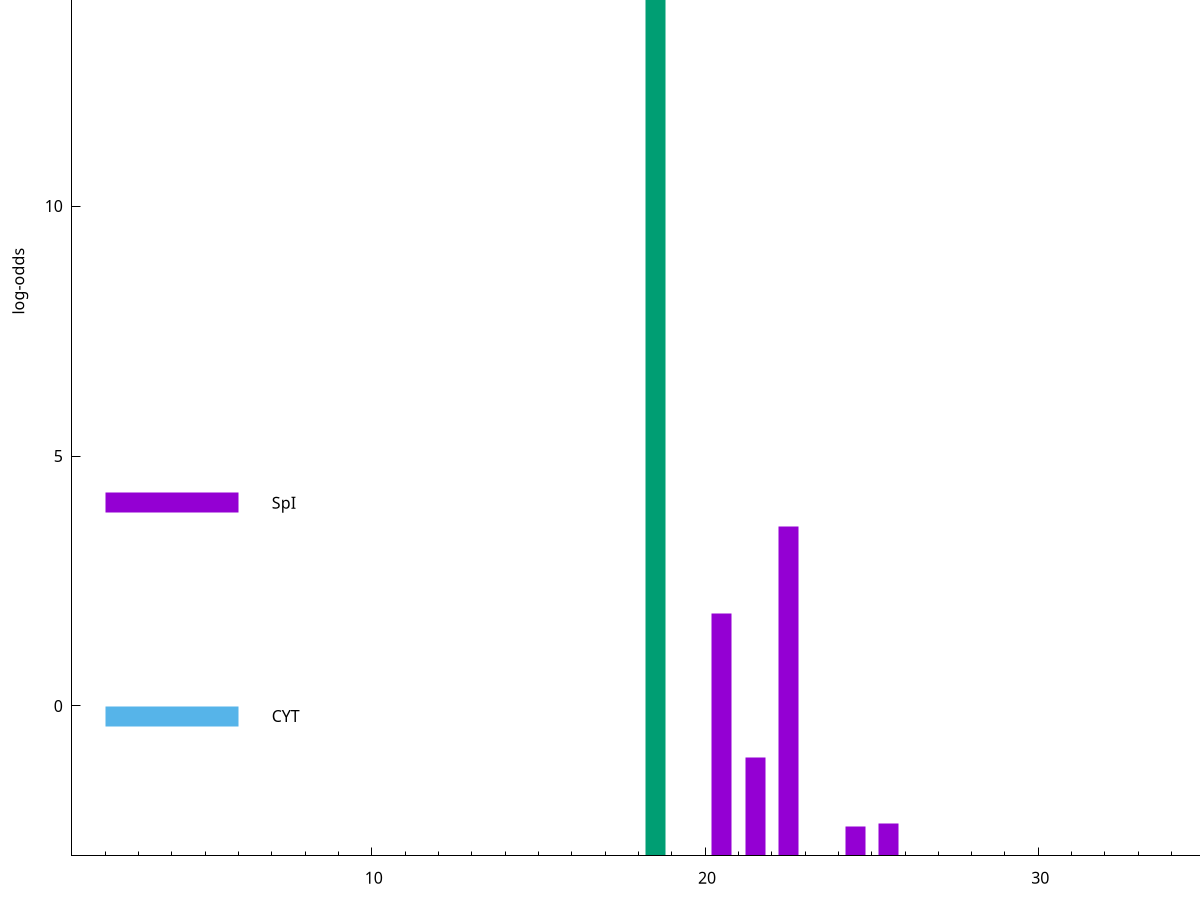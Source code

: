 set title "LipoP predictions for SRR4017833.gff"
set size 2., 1.4
set xrange [1:70] 
set mxtics 10
set yrange [-3:20]
set y2range [0:23]
set ylabel "log-odds"
set term postscript eps color solid "Helvetica" 30
set output "SRR4017833.gff79.eps"
set arrow from 2,14.844 to 6,14.844 nohead lt 2 lw 20
set label "SpII" at 7,14.844
set arrow from 2,4.06546 to 6,4.06546 nohead lt 1 lw 20
set label "SpI" at 7,4.06546
set arrow from 2,-0.200913 to 6,-0.200913 nohead lt 3 lw 20
set label "CYT" at 7,-0.200913
set arrow from 2,14.844 to 6,14.844 nohead lt 2 lw 20
set label "SpII" at 7,14.844
# NOTE: The scores below are the log-odds scores with the threshold
# NOTE: subtracted (a hack to make gnuplot make the histogram all
# NOTE: look nice).
plot "-" axes x1y2 title "" with impulses lt 2 lw 20, "-" axes x1y2 title "" with impulses lt 1 lw 20
18.500000 17.844000
e
22.500000 6.588830
20.500000 4.853300
21.500000 1.962890
25.500000 0.643380
24.500000 0.598120
e
exit
